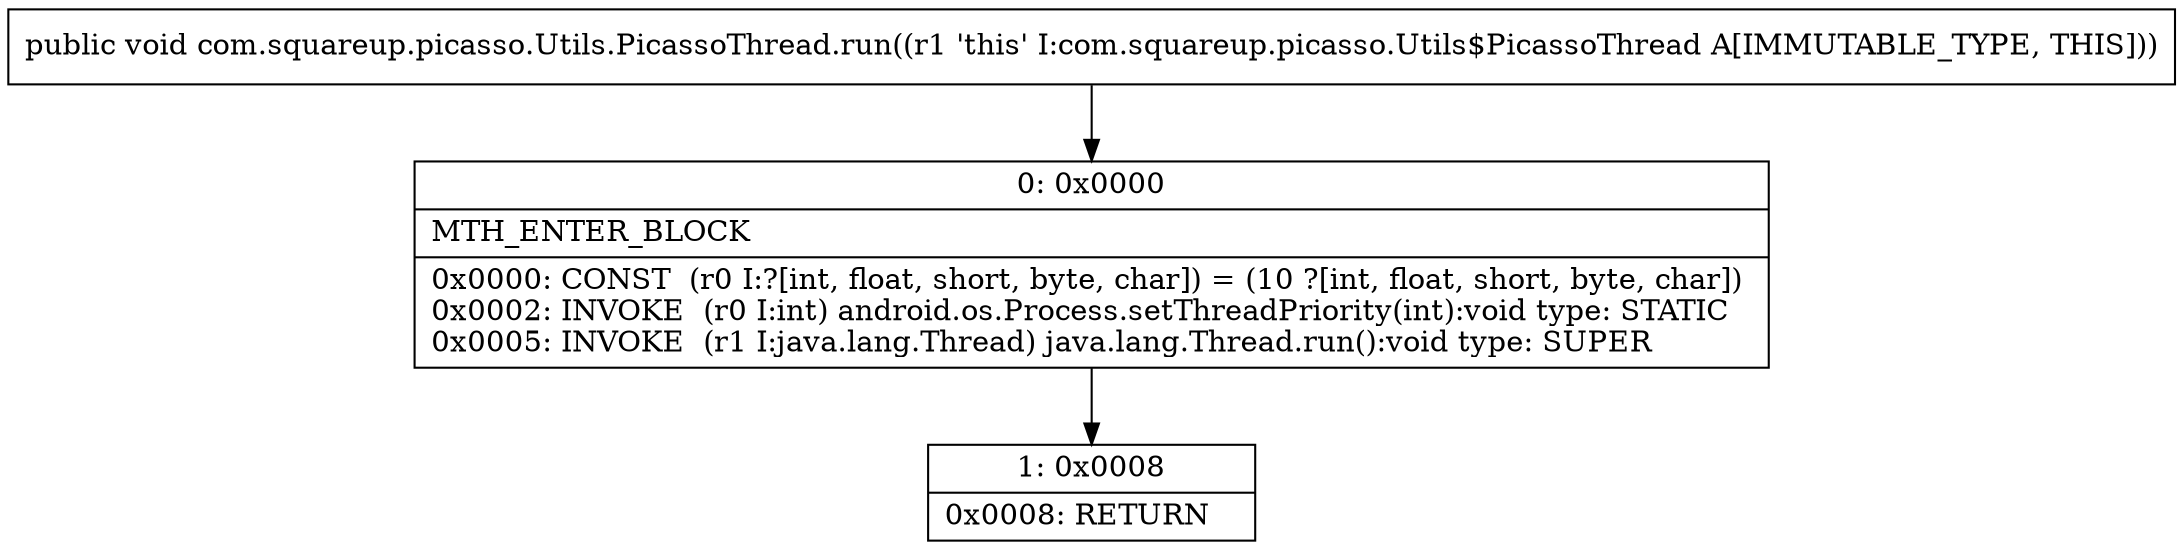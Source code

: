 digraph "CFG forcom.squareup.picasso.Utils.PicassoThread.run()V" {
Node_0 [shape=record,label="{0\:\ 0x0000|MTH_ENTER_BLOCK\l|0x0000: CONST  (r0 I:?[int, float, short, byte, char]) = (10 ?[int, float, short, byte, char]) \l0x0002: INVOKE  (r0 I:int) android.os.Process.setThreadPriority(int):void type: STATIC \l0x0005: INVOKE  (r1 I:java.lang.Thread) java.lang.Thread.run():void type: SUPER \l}"];
Node_1 [shape=record,label="{1\:\ 0x0008|0x0008: RETURN   \l}"];
MethodNode[shape=record,label="{public void com.squareup.picasso.Utils.PicassoThread.run((r1 'this' I:com.squareup.picasso.Utils$PicassoThread A[IMMUTABLE_TYPE, THIS])) }"];
MethodNode -> Node_0;
Node_0 -> Node_1;
}

